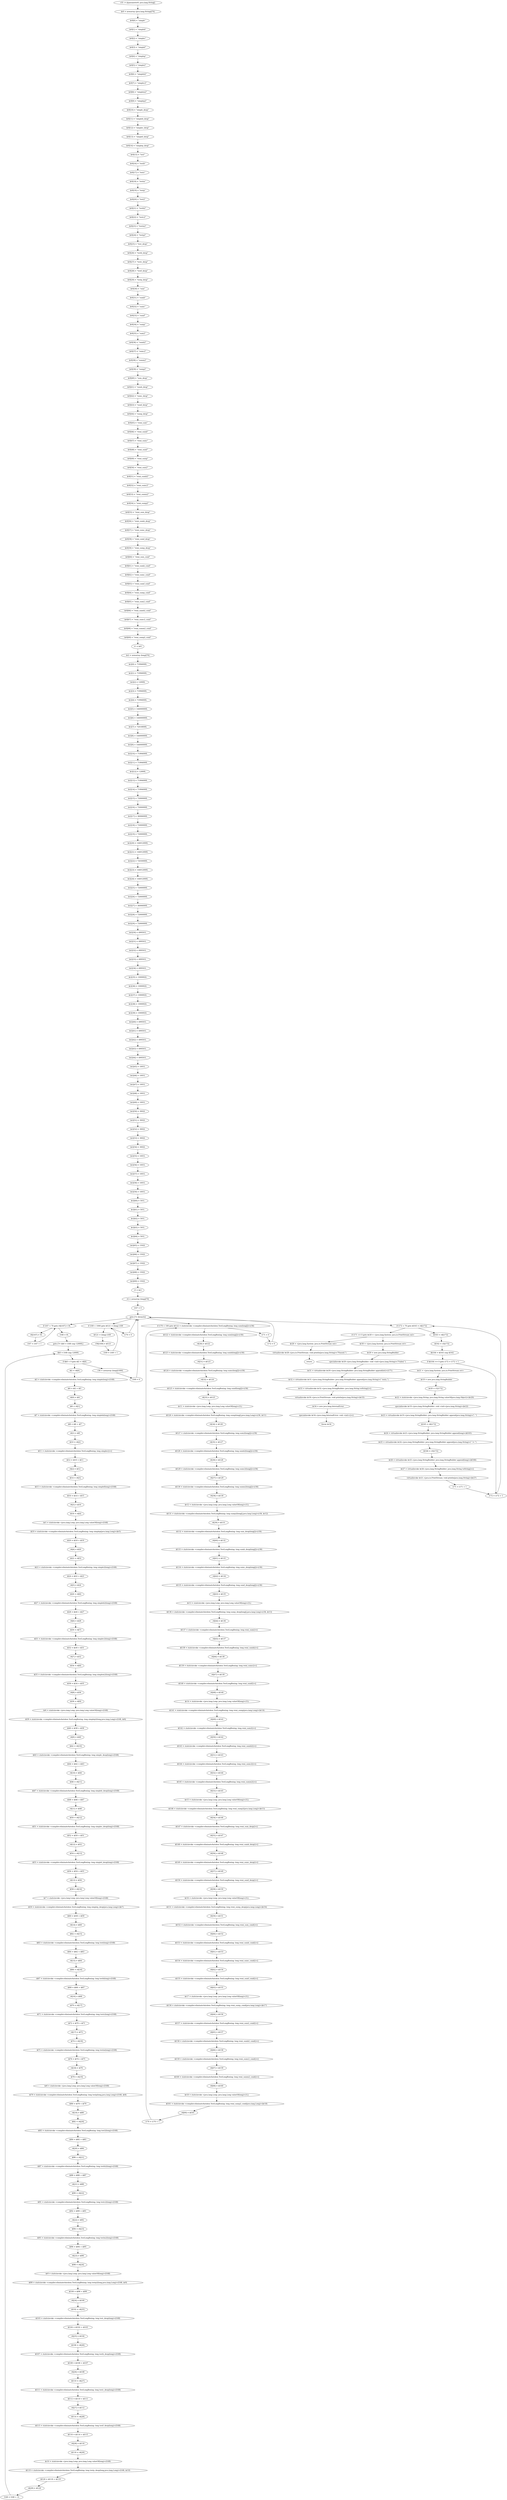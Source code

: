 digraph "unitGraph" {
    "r35 := @parameter0: java.lang.String[]"
    "$r0 = newarray (java.lang.String)[70]"
    "$r0[0] = \"simple\""
    "$r0[1] = \"simpleb\""
    "$r0[2] = \"simplec\""
    "$r0[3] = \"simplef\""
    "$r0[4] = \"simplep\""
    "$r0[5] = \"simple2\""
    "$r0[6] = \"simpleb2\""
    "$r0[7] = \"simplec2\""
    "$r0[8] = \"simplem2\""
    "$r0[9] = \"simplep2\""
    "$r0[10] = \"simple_deop\""
    "$r0[11] = \"simpleb_deop\""
    "$r0[12] = \"simplec_deop\""
    "$r0[13] = \"simplef_deop\""
    "$r0[14] = \"simplep_deop\""
    "$r0[15] = \"test\""
    "$r0[16] = \"testb\""
    "$r0[17] = \"testc\""
    "$r0[18] = \"testm\""
    "$r0[19] = \"testp\""
    "$r0[20] = \"test2\""
    "$r0[21] = \"testb2\""
    "$r0[22] = \"testc2\""
    "$r0[23] = \"testm2\""
    "$r0[24] = \"testp2\""
    "$r0[25] = \"test_deop\""
    "$r0[26] = \"testb_deop\""
    "$r0[27] = \"testc_deop\""
    "$r0[28] = \"testf_deop\""
    "$r0[29] = \"testp_deop\""
    "$r0[30] = \"sum\""
    "$r0[31] = \"sumb\""
    "$r0[32] = \"sumc\""
    "$r0[33] = \"sumf\""
    "$r0[34] = \"sump\""
    "$r0[35] = \"sum2\""
    "$r0[36] = \"sumb2\""
    "$r0[37] = \"sumc2\""
    "$r0[38] = \"summ2\""
    "$r0[39] = \"sump2\""
    "$r0[40] = \"sum_deop\""
    "$r0[41] = \"sumb_deop\""
    "$r0[42] = \"sumc_deop\""
    "$r0[43] = \"sumf_deop\""
    "$r0[44] = \"sump_deop\""
    "$r0[45] = \"remi_sum\""
    "$r0[46] = \"remi_sumb\""
    "$r0[47] = \"remi_sumc\""
    "$r0[48] = \"remi_sumf\""
    "$r0[49] = \"remi_sump\""
    "$r0[50] = \"remi_sum2\""
    "$r0[51] = \"remi_sumb2\""
    "$r0[52] = \"remi_sumc2\""
    "$r0[53] = \"remi_summ2\""
    "$r0[54] = \"remi_sump2\""
    "$r0[55] = \"remi_sum_deop\""
    "$r0[56] = \"remi_sumb_deop\""
    "$r0[57] = \"remi_sumc_deop\""
    "$r0[58] = \"remi_sumf_deop\""
    "$r0[59] = \"remi_sump_deop\""
    "$r0[60] = \"remi_sum_cond\""
    "$r0[61] = \"remi_sumb_cond\""
    "$r0[62] = \"remi_sumc_cond\""
    "$r0[63] = \"remi_sumf_cond\""
    "$r0[64] = \"remi_sump_cond\""
    "$r0[65] = \"remi_sum2_cond\""
    "$r0[66] = \"remi_sumb2_cond\""
    "$r0[67] = \"remi_sumc2_cond\""
    "$r0[68] = \"remi_summ2_cond\""
    "$r0[69] = \"remi_sump2_cond\""
    "r1 = $r0"
    "$r2 = newarray (long)[70]"
    "$r2[0] = 71994000L"
    "$r2[1] = 71994000L"
    "$r2[2] = 12000L"
    "$r2[3] = 71994000L"
    "$r2[4] = 71994000L"
    "$r2[5] = 144000000L"
    "$r2[6] = 144000000L"
    "$r2[7] = 72018000L"
    "$r2[8] = 144000000L"
    "$r2[9] = 144000000L"
    "$r2[10] = 71994000L"
    "$r2[11] = 71994000L"
    "$r2[12] = 12000L"
    "$r2[13] = 71994000L"
    "$r2[14] = 71994000L"
    "$r2[15] = 72000000L"
    "$r2[16] = 72000000L"
    "$r2[17] = 36006000L"
    "$r2[18] = 72000000L"
    "$r2[19] = 72000000L"
    "$r2[20] = 144012000L"
    "$r2[21] = 144012000L"
    "$r2[22] = 72030000L"
    "$r2[23] = 144012000L"
    "$r2[24] = 144012000L"
    "$r2[25] = 72000000L"
    "$r2[26] = 72000000L"
    "$r2[27] = 36006000L"
    "$r2[28] = 72000000L"
    "$r2[29] = 72000000L"
    "$r2[30] = 499501L"
    "$r2[31] = 499501L"
    "$r2[32] = 499501L"
    "$r2[33] = 499501L"
    "$r2[34] = 499501L"
    "$r2[35] = 1000002L"
    "$r2[36] = 1000002L"
    "$r2[37] = 1000002L"
    "$r2[38] = 1000002L"
    "$r2[39] = 1000002L"
    "$r2[40] = 499501L"
    "$r2[41] = 499501L"
    "$r2[42] = 499501L"
    "$r2[43] = 499501L"
    "$r2[44] = 499501L"
    "$r2[45] = 1001L"
    "$r2[46] = 1001L"
    "$r2[47] = 1001L"
    "$r2[48] = 1001L"
    "$r2[49] = 1001L"
    "$r2[50] = 3002L"
    "$r2[51] = 3002L"
    "$r2[52] = 3002L"
    "$r2[53] = 3002L"
    "$r2[54] = 3002L"
    "$r2[55] = 1001L"
    "$r2[56] = 1001L"
    "$r2[57] = 1001L"
    "$r2[58] = 1001L"
    "$r2[59] = 1001L"
    "$r2[60] = 501L"
    "$r2[61] = 501L"
    "$r2[62] = 501L"
    "$r2[63] = 501L"
    "$r2[64] = 501L"
    "$r2[65] = 1502L"
    "$r2[66] = 1502L"
    "$r2[67] = 1502L"
    "$r2[68] = 1502L"
    "$r2[69] = 1502L"
    "r3 = $r2"
    "r4 = newarray (long)[70]"
    "i167 = 0"
    "goto [?= (branch)]"
    "r4[i167] = 0L"
    "i167 = i167 + 1"
    "if i167 < 70 goto r4[i167] = 0L"
    "l168 = 0L"
    "goto [?= $b0 = l168 cmp 12000L]"
    "$l2 = r4[0]"
    "$l3 = staticinvoke <compiler.eliminateAutobox.TestLongBoxing: long simple(long)>(l168)"
    "$l4 = $l2 + $l3"
    "r4[0] = $l4"
    "$l6 = r4[1]"
    "$l7 = staticinvoke <compiler.eliminateAutobox.TestLongBoxing: long simpleb(long)>(l168)"
    "$l8 = $l6 + $l7"
    "r4[1] = $l8"
    "$l10 = r4[2]"
    "$l11 = staticinvoke <compiler.eliminateAutobox.TestLongBoxing: long simplec()>()"
    "$l12 = $l10 + $l11"
    "r4[2] = $l12"
    "$l14 = r4[3]"
    "$l15 = staticinvoke <compiler.eliminateAutobox.TestLongBoxing: long simplef(long)>(l168)"
    "$l16 = $l14 + $l15"
    "r4[3] = $l16"
    "$l18 = r4[4]"
    "$r5 = staticinvoke <java.lang.Long: java.lang.Long valueOf(long)>(l168)"
    "$l19 = staticinvoke <compiler.eliminateAutobox.TestLongBoxing: long simplep(java.lang.Long)>($r5)"
    "$l20 = $l18 + $l19"
    "r4[4] = $l20"
    "$l22 = r4[5]"
    "$l23 = staticinvoke <compiler.eliminateAutobox.TestLongBoxing: long simple2(long)>(l168)"
    "$l24 = $l22 + $l23"
    "r4[5] = $l24"
    "$l26 = r4[6]"
    "$l27 = staticinvoke <compiler.eliminateAutobox.TestLongBoxing: long simpleb2(long)>(l168)"
    "$l28 = $l26 + $l27"
    "r4[6] = $l28"
    "$l30 = r4[7]"
    "$l31 = staticinvoke <compiler.eliminateAutobox.TestLongBoxing: long simplec2(long)>(l168)"
    "$l32 = $l30 + $l31"
    "r4[7] = $l32"
    "$l34 = r4[8]"
    "$l35 = staticinvoke <compiler.eliminateAutobox.TestLongBoxing: long simplem2(long)>(l168)"
    "$l36 = $l34 + $l35"
    "r4[8] = $l36"
    "$l38 = r4[9]"
    "$r6 = staticinvoke <java.lang.Long: java.lang.Long valueOf(long)>(l168)"
    "$l39 = staticinvoke <compiler.eliminateAutobox.TestLongBoxing: long simplep2(long,java.lang.Long)>(l168, $r6)"
    "$l40 = $l38 + $l39"
    "r4[9] = $l40"
    "$l42 = r4[10]"
    "$l43 = staticinvoke <compiler.eliminateAutobox.TestLongBoxing: long simple_deop(long)>(l168)"
    "$l44 = $l42 + $l43"
    "r4[10] = $l44"
    "$l46 = r4[11]"
    "$l47 = staticinvoke <compiler.eliminateAutobox.TestLongBoxing: long simpleb_deop(long)>(l168)"
    "$l48 = $l46 + $l47"
    "r4[11] = $l48"
    "$l50 = r4[12]"
    "$l51 = staticinvoke <compiler.eliminateAutobox.TestLongBoxing: long simplec_deop(long)>(l168)"
    "$l52 = $l50 + $l51"
    "r4[12] = $l52"
    "$l54 = r4[13]"
    "$l55 = staticinvoke <compiler.eliminateAutobox.TestLongBoxing: long simplef_deop(long)>(l168)"
    "$l56 = $l54 + $l55"
    "r4[13] = $l56"
    "$l58 = r4[14]"
    "$r7 = staticinvoke <java.lang.Long: java.lang.Long valueOf(long)>(l168)"
    "$l59 = staticinvoke <compiler.eliminateAutobox.TestLongBoxing: long simplep_deop(java.lang.Long)>($r7)"
    "$l60 = $l58 + $l59"
    "r4[14] = $l60"
    "$l62 = r4[15]"
    "$l63 = staticinvoke <compiler.eliminateAutobox.TestLongBoxing: long test(long)>(l168)"
    "$l64 = $l62 + $l63"
    "r4[15] = $l64"
    "$l66 = r4[16]"
    "$l67 = staticinvoke <compiler.eliminateAutobox.TestLongBoxing: long testb(long)>(l168)"
    "$l68 = $l66 + $l67"
    "r4[16] = $l68"
    "$l70 = r4[17]"
    "$l71 = staticinvoke <compiler.eliminateAutobox.TestLongBoxing: long testc(long)>(l168)"
    "$l72 = $l70 + $l71"
    "r4[17] = $l72"
    "$l74 = r4[18]"
    "$l75 = staticinvoke <compiler.eliminateAutobox.TestLongBoxing: long testm(long)>(l168)"
    "$l76 = $l74 + $l75"
    "r4[18] = $l76"
    "$l78 = r4[19]"
    "$r8 = staticinvoke <java.lang.Long: java.lang.Long valueOf(long)>(l168)"
    "$l79 = staticinvoke <compiler.eliminateAutobox.TestLongBoxing: long testp(long,java.lang.Long)>(l168, $r8)"
    "$l80 = $l78 + $l79"
    "r4[19] = $l80"
    "$l82 = r4[20]"
    "$l83 = staticinvoke <compiler.eliminateAutobox.TestLongBoxing: long test2(long)>(l168)"
    "$l84 = $l82 + $l83"
    "r4[20] = $l84"
    "$l86 = r4[21]"
    "$l87 = staticinvoke <compiler.eliminateAutobox.TestLongBoxing: long testb2(long)>(l168)"
    "$l88 = $l86 + $l87"
    "r4[21] = $l88"
    "$l90 = r4[22]"
    "$l91 = staticinvoke <compiler.eliminateAutobox.TestLongBoxing: long testc2(long)>(l168)"
    "$l92 = $l90 + $l91"
    "r4[22] = $l92"
    "$l94 = r4[23]"
    "$l95 = staticinvoke <compiler.eliminateAutobox.TestLongBoxing: long testm2(long)>(l168)"
    "$l96 = $l94 + $l95"
    "r4[23] = $l96"
    "$l98 = r4[24]"
    "$r9 = staticinvoke <java.lang.Long: java.lang.Long valueOf(long)>(l168)"
    "$l99 = staticinvoke <compiler.eliminateAutobox.TestLongBoxing: long testp2(long,java.lang.Long)>(l168, $r9)"
    "$l100 = $l98 + $l99"
    "r4[24] = $l100"
    "$l102 = r4[25]"
    "$l103 = staticinvoke <compiler.eliminateAutobox.TestLongBoxing: long test_deop(long)>(l168)"
    "$l104 = $l102 + $l103"
    "r4[25] = $l104"
    "$l106 = r4[26]"
    "$l107 = staticinvoke <compiler.eliminateAutobox.TestLongBoxing: long testb_deop(long)>(l168)"
    "$l108 = $l106 + $l107"
    "r4[26] = $l108"
    "$l110 = r4[27]"
    "$l111 = staticinvoke <compiler.eliminateAutobox.TestLongBoxing: long testc_deop(long)>(l168)"
    "$l112 = $l110 + $l111"
    "r4[27] = $l112"
    "$l114 = r4[28]"
    "$l115 = staticinvoke <compiler.eliminateAutobox.TestLongBoxing: long testf_deop(long)>(l168)"
    "$l116 = $l114 + $l115"
    "r4[28] = $l116"
    "$l118 = r4[29]"
    "$r10 = staticinvoke <java.lang.Long: java.lang.Long valueOf(long)>(l168)"
    "$l119 = staticinvoke <compiler.eliminateAutobox.TestLongBoxing: long testp_deop(long,java.lang.Long)>(l168, $r10)"
    "$l120 = $l118 + $l119"
    "r4[29] = $l120"
    "l168 = l168 + 1L"
    "$b0 = l168 cmp 12000L"
    "if $b0 < 0 goto $l2 = r4[0]"
    "r36 = newarray (long)[1000]"
    "i169 = 0"
    "$l121 = (long) i169"
    "r36[i169] = $l121"
    "i169 = i169 + 1"
    "if i169 < 1000 goto $l121 = (long) i169"
    "i170 = 0"
    "$l122 = staticinvoke <compiler.eliminateAutobox.TestLongBoxing: long sum(long[])>(r36)"
    "r4[30] = $l122"
    "$l123 = staticinvoke <compiler.eliminateAutobox.TestLongBoxing: long sumb(long[])>(r36)"
    "r4[31] = $l123"
    "$l124 = staticinvoke <compiler.eliminateAutobox.TestLongBoxing: long sumc(long[])>(r36)"
    "r4[32] = $l124"
    "$l125 = staticinvoke <compiler.eliminateAutobox.TestLongBoxing: long sumf(long[])>(r36)"
    "r4[33] = $l125"
    "$r11 = staticinvoke <java.lang.Long: java.lang.Long valueOf(long)>(1L)"
    "$l126 = staticinvoke <compiler.eliminateAutobox.TestLongBoxing: long sump(long[],java.lang.Long)>(r36, $r11)"
    "r4[34] = $l126"
    "$l127 = staticinvoke <compiler.eliminateAutobox.TestLongBoxing: long sum2(long[])>(r36)"
    "r4[35] = $l127"
    "$l128 = staticinvoke <compiler.eliminateAutobox.TestLongBoxing: long sumb2(long[])>(r36)"
    "r4[36] = $l128"
    "$l129 = staticinvoke <compiler.eliminateAutobox.TestLongBoxing: long sumc2(long[])>(r36)"
    "r4[37] = $l129"
    "$l130 = staticinvoke <compiler.eliminateAutobox.TestLongBoxing: long summ2(long[])>(r36)"
    "r4[38] = $l130"
    "$r12 = staticinvoke <java.lang.Long: java.lang.Long valueOf(long)>(1L)"
    "$l131 = staticinvoke <compiler.eliminateAutobox.TestLongBoxing: long sump2(long[],java.lang.Long)>(r36, $r12)"
    "r4[39] = $l131"
    "$l132 = staticinvoke <compiler.eliminateAutobox.TestLongBoxing: long sum_deop(long[])>(r36)"
    "r4[40] = $l132"
    "$l133 = staticinvoke <compiler.eliminateAutobox.TestLongBoxing: long sumb_deop(long[])>(r36)"
    "r4[41] = $l133"
    "$l134 = staticinvoke <compiler.eliminateAutobox.TestLongBoxing: long sumc_deop(long[])>(r36)"
    "r4[42] = $l134"
    "$l135 = staticinvoke <compiler.eliminateAutobox.TestLongBoxing: long sumf_deop(long[])>(r36)"
    "r4[43] = $l135"
    "$r13 = staticinvoke <java.lang.Long: java.lang.Long valueOf(long)>(1L)"
    "$l136 = staticinvoke <compiler.eliminateAutobox.TestLongBoxing: long sump_deop(long[],java.lang.Long)>(r36, $r13)"
    "r4[44] = $l136"
    "$l137 = staticinvoke <compiler.eliminateAutobox.TestLongBoxing: long remi_sum()>()"
    "r4[45] = $l137"
    "$l138 = staticinvoke <compiler.eliminateAutobox.TestLongBoxing: long remi_sumb()>()"
    "r4[46] = $l138"
    "$l139 = staticinvoke <compiler.eliminateAutobox.TestLongBoxing: long remi_sumc()>()"
    "r4[47] = $l139"
    "$l140 = staticinvoke <compiler.eliminateAutobox.TestLongBoxing: long remi_sumf()>()"
    "r4[48] = $l140"
    "$r14 = staticinvoke <java.lang.Long: java.lang.Long valueOf(long)>(1L)"
    "$l141 = staticinvoke <compiler.eliminateAutobox.TestLongBoxing: long remi_sump(java.lang.Long)>($r14)"
    "r4[49] = $l141"
    "$l142 = staticinvoke <compiler.eliminateAutobox.TestLongBoxing: long remi_sum2()>()"
    "r4[50] = $l142"
    "$l143 = staticinvoke <compiler.eliminateAutobox.TestLongBoxing: long remi_sumb2()>()"
    "r4[51] = $l143"
    "$l144 = staticinvoke <compiler.eliminateAutobox.TestLongBoxing: long remi_sumc2()>()"
    "r4[52] = $l144"
    "$l145 = staticinvoke <compiler.eliminateAutobox.TestLongBoxing: long remi_summ2()>()"
    "r4[53] = $l145"
    "$r15 = staticinvoke <java.lang.Long: java.lang.Long valueOf(long)>(1L)"
    "$l146 = staticinvoke <compiler.eliminateAutobox.TestLongBoxing: long remi_sump2(java.lang.Long)>($r15)"
    "r4[54] = $l146"
    "$l147 = staticinvoke <compiler.eliminateAutobox.TestLongBoxing: long remi_sum_deop()>()"
    "r4[55] = $l147"
    "$l148 = staticinvoke <compiler.eliminateAutobox.TestLongBoxing: long remi_sumb_deop()>()"
    "r4[56] = $l148"
    "$l149 = staticinvoke <compiler.eliminateAutobox.TestLongBoxing: long remi_sumc_deop()>()"
    "r4[57] = $l149"
    "$l150 = staticinvoke <compiler.eliminateAutobox.TestLongBoxing: long remi_sumf_deop()>()"
    "r4[58] = $l150"
    "$r16 = staticinvoke <java.lang.Long: java.lang.Long valueOf(long)>(1L)"
    "$l151 = staticinvoke <compiler.eliminateAutobox.TestLongBoxing: long remi_sump_deop(java.lang.Long)>($r16)"
    "r4[59] = $l151"
    "$l152 = staticinvoke <compiler.eliminateAutobox.TestLongBoxing: long remi_sum_cond()>()"
    "r4[60] = $l152"
    "$l153 = staticinvoke <compiler.eliminateAutobox.TestLongBoxing: long remi_sumb_cond()>()"
    "r4[61] = $l153"
    "$l154 = staticinvoke <compiler.eliminateAutobox.TestLongBoxing: long remi_sumc_cond()>()"
    "r4[62] = $l154"
    "$l155 = staticinvoke <compiler.eliminateAutobox.TestLongBoxing: long remi_sumf_cond()>()"
    "r4[63] = $l155"
    "$r17 = staticinvoke <java.lang.Long: java.lang.Long valueOf(long)>(1L)"
    "$l156 = staticinvoke <compiler.eliminateAutobox.TestLongBoxing: long remi_sump_cond(java.lang.Long)>($r17)"
    "r4[64] = $l156"
    "$l157 = staticinvoke <compiler.eliminateAutobox.TestLongBoxing: long remi_sum2_cond()>()"
    "r4[65] = $l157"
    "$l158 = staticinvoke <compiler.eliminateAutobox.TestLongBoxing: long remi_sumb2_cond()>()"
    "r4[66] = $l158"
    "$l159 = staticinvoke <compiler.eliminateAutobox.TestLongBoxing: long remi_sumc2_cond()>()"
    "r4[67] = $l159"
    "$l160 = staticinvoke <compiler.eliminateAutobox.TestLongBoxing: long remi_summ2_cond()>()"
    "r4[68] = $l160"
    "$r18 = staticinvoke <java.lang.Long: java.lang.Long valueOf(long)>(1L)"
    "$l161 = staticinvoke <compiler.eliminateAutobox.TestLongBoxing: long remi_sump2_cond(java.lang.Long)>($r18)"
    "r4[69] = $l161"
    "i170 = i170 + 1"
    "if i170 < 100 goto $l122 = staticinvoke <compiler.eliminateAutobox.TestLongBoxing: long sum(long[])>(r36)"
    "i171 = 0"
    "i172 = 0"
    "$l163 = r4[i172]"
    "$l162 = r3[i172]"
    "$b164 = $l163 cmp $l162"
    "if $b164 == 0 goto i172 = i172 + 1"
    "$r21 = <java.lang.System: java.io.PrintStream err>"
    "$r19 = new java.lang.StringBuilder"
    "$r20 = r1[i172]"
    "$r22 = staticinvoke <java.lang.String: java.lang.String valueOf(java.lang.Object)>($r20)"
    "specialinvoke $r19.<java.lang.StringBuilder: void <init>(java.lang.String)>($r22)"
    "$r23 = virtualinvoke $r19.<java.lang.StringBuilder: java.lang.StringBuilder append(java.lang.String)>(\": \")"
    "$l165 = r4[i172]"
    "$r24 = virtualinvoke $r23.<java.lang.StringBuilder: java.lang.StringBuilder append(long)>($l165)"
    "$r25 = virtualinvoke $r24.<java.lang.StringBuilder: java.lang.StringBuilder append(java.lang.String)>(\" != \")"
    "$l166 = r3[i172]"
    "$r26 = virtualinvoke $r25.<java.lang.StringBuilder: java.lang.StringBuilder append(long)>($l166)"
    "$r27 = virtualinvoke $r26.<java.lang.StringBuilder: java.lang.String toString()>()"
    "virtualinvoke $r21.<java.io.PrintStream: void println(java.lang.String)>($r27)"
    "i171 = i171 + 1"
    "i172 = i172 + 1"
    "if i172 < 70 goto $l163 = r4[i172]"
    "if i171 <= 0 goto $r28 = <java.lang.System: java.io.PrintStream out>"
    "$r30 = <java.lang.System: java.io.PrintStream err>"
    "$r29 = new java.lang.StringBuilder"
    "specialinvoke $r29.<java.lang.StringBuilder: void <init>(java.lang.String)>(\"Failed \")"
    "$r31 = virtualinvoke $r29.<java.lang.StringBuilder: java.lang.StringBuilder append(int)>(i171)"
    "$r32 = virtualinvoke $r31.<java.lang.StringBuilder: java.lang.StringBuilder append(java.lang.String)>(\" tests.\")"
    "$r33 = virtualinvoke $r32.<java.lang.StringBuilder: java.lang.String toString()>()"
    "virtualinvoke $r30.<java.io.PrintStream: void println(java.lang.String)>($r33)"
    "$r34 = new java.lang.InternalError"
    "specialinvoke $r34.<java.lang.InternalError: void <init>()>()"
    "throw $r34"
    "$r28 = <java.lang.System: java.io.PrintStream out>"
    "virtualinvoke $r28.<java.io.PrintStream: void println(java.lang.String)>(\"Passed.\")"
    "return"
    "r35 := @parameter0: java.lang.String[]"->"$r0 = newarray (java.lang.String)[70]";
    "$r0 = newarray (java.lang.String)[70]"->"$r0[0] = \"simple\"";
    "$r0[0] = \"simple\""->"$r0[1] = \"simpleb\"";
    "$r0[1] = \"simpleb\""->"$r0[2] = \"simplec\"";
    "$r0[2] = \"simplec\""->"$r0[3] = \"simplef\"";
    "$r0[3] = \"simplef\""->"$r0[4] = \"simplep\"";
    "$r0[4] = \"simplep\""->"$r0[5] = \"simple2\"";
    "$r0[5] = \"simple2\""->"$r0[6] = \"simpleb2\"";
    "$r0[6] = \"simpleb2\""->"$r0[7] = \"simplec2\"";
    "$r0[7] = \"simplec2\""->"$r0[8] = \"simplem2\"";
    "$r0[8] = \"simplem2\""->"$r0[9] = \"simplep2\"";
    "$r0[9] = \"simplep2\""->"$r0[10] = \"simple_deop\"";
    "$r0[10] = \"simple_deop\""->"$r0[11] = \"simpleb_deop\"";
    "$r0[11] = \"simpleb_deop\""->"$r0[12] = \"simplec_deop\"";
    "$r0[12] = \"simplec_deop\""->"$r0[13] = \"simplef_deop\"";
    "$r0[13] = \"simplef_deop\""->"$r0[14] = \"simplep_deop\"";
    "$r0[14] = \"simplep_deop\""->"$r0[15] = \"test\"";
    "$r0[15] = \"test\""->"$r0[16] = \"testb\"";
    "$r0[16] = \"testb\""->"$r0[17] = \"testc\"";
    "$r0[17] = \"testc\""->"$r0[18] = \"testm\"";
    "$r0[18] = \"testm\""->"$r0[19] = \"testp\"";
    "$r0[19] = \"testp\""->"$r0[20] = \"test2\"";
    "$r0[20] = \"test2\""->"$r0[21] = \"testb2\"";
    "$r0[21] = \"testb2\""->"$r0[22] = \"testc2\"";
    "$r0[22] = \"testc2\""->"$r0[23] = \"testm2\"";
    "$r0[23] = \"testm2\""->"$r0[24] = \"testp2\"";
    "$r0[24] = \"testp2\""->"$r0[25] = \"test_deop\"";
    "$r0[25] = \"test_deop\""->"$r0[26] = \"testb_deop\"";
    "$r0[26] = \"testb_deop\""->"$r0[27] = \"testc_deop\"";
    "$r0[27] = \"testc_deop\""->"$r0[28] = \"testf_deop\"";
    "$r0[28] = \"testf_deop\""->"$r0[29] = \"testp_deop\"";
    "$r0[29] = \"testp_deop\""->"$r0[30] = \"sum\"";
    "$r0[30] = \"sum\""->"$r0[31] = \"sumb\"";
    "$r0[31] = \"sumb\""->"$r0[32] = \"sumc\"";
    "$r0[32] = \"sumc\""->"$r0[33] = \"sumf\"";
    "$r0[33] = \"sumf\""->"$r0[34] = \"sump\"";
    "$r0[34] = \"sump\""->"$r0[35] = \"sum2\"";
    "$r0[35] = \"sum2\""->"$r0[36] = \"sumb2\"";
    "$r0[36] = \"sumb2\""->"$r0[37] = \"sumc2\"";
    "$r0[37] = \"sumc2\""->"$r0[38] = \"summ2\"";
    "$r0[38] = \"summ2\""->"$r0[39] = \"sump2\"";
    "$r0[39] = \"sump2\""->"$r0[40] = \"sum_deop\"";
    "$r0[40] = \"sum_deop\""->"$r0[41] = \"sumb_deop\"";
    "$r0[41] = \"sumb_deop\""->"$r0[42] = \"sumc_deop\"";
    "$r0[42] = \"sumc_deop\""->"$r0[43] = \"sumf_deop\"";
    "$r0[43] = \"sumf_deop\""->"$r0[44] = \"sump_deop\"";
    "$r0[44] = \"sump_deop\""->"$r0[45] = \"remi_sum\"";
    "$r0[45] = \"remi_sum\""->"$r0[46] = \"remi_sumb\"";
    "$r0[46] = \"remi_sumb\""->"$r0[47] = \"remi_sumc\"";
    "$r0[47] = \"remi_sumc\""->"$r0[48] = \"remi_sumf\"";
    "$r0[48] = \"remi_sumf\""->"$r0[49] = \"remi_sump\"";
    "$r0[49] = \"remi_sump\""->"$r0[50] = \"remi_sum2\"";
    "$r0[50] = \"remi_sum2\""->"$r0[51] = \"remi_sumb2\"";
    "$r0[51] = \"remi_sumb2\""->"$r0[52] = \"remi_sumc2\"";
    "$r0[52] = \"remi_sumc2\""->"$r0[53] = \"remi_summ2\"";
    "$r0[53] = \"remi_summ2\""->"$r0[54] = \"remi_sump2\"";
    "$r0[54] = \"remi_sump2\""->"$r0[55] = \"remi_sum_deop\"";
    "$r0[55] = \"remi_sum_deop\""->"$r0[56] = \"remi_sumb_deop\"";
    "$r0[56] = \"remi_sumb_deop\""->"$r0[57] = \"remi_sumc_deop\"";
    "$r0[57] = \"remi_sumc_deop\""->"$r0[58] = \"remi_sumf_deop\"";
    "$r0[58] = \"remi_sumf_deop\""->"$r0[59] = \"remi_sump_deop\"";
    "$r0[59] = \"remi_sump_deop\""->"$r0[60] = \"remi_sum_cond\"";
    "$r0[60] = \"remi_sum_cond\""->"$r0[61] = \"remi_sumb_cond\"";
    "$r0[61] = \"remi_sumb_cond\""->"$r0[62] = \"remi_sumc_cond\"";
    "$r0[62] = \"remi_sumc_cond\""->"$r0[63] = \"remi_sumf_cond\"";
    "$r0[63] = \"remi_sumf_cond\""->"$r0[64] = \"remi_sump_cond\"";
    "$r0[64] = \"remi_sump_cond\""->"$r0[65] = \"remi_sum2_cond\"";
    "$r0[65] = \"remi_sum2_cond\""->"$r0[66] = \"remi_sumb2_cond\"";
    "$r0[66] = \"remi_sumb2_cond\""->"$r0[67] = \"remi_sumc2_cond\"";
    "$r0[67] = \"remi_sumc2_cond\""->"$r0[68] = \"remi_summ2_cond\"";
    "$r0[68] = \"remi_summ2_cond\""->"$r0[69] = \"remi_sump2_cond\"";
    "$r0[69] = \"remi_sump2_cond\""->"r1 = $r0";
    "r1 = $r0"->"$r2 = newarray (long)[70]";
    "$r2 = newarray (long)[70]"->"$r2[0] = 71994000L";
    "$r2[0] = 71994000L"->"$r2[1] = 71994000L";
    "$r2[1] = 71994000L"->"$r2[2] = 12000L";
    "$r2[2] = 12000L"->"$r2[3] = 71994000L";
    "$r2[3] = 71994000L"->"$r2[4] = 71994000L";
    "$r2[4] = 71994000L"->"$r2[5] = 144000000L";
    "$r2[5] = 144000000L"->"$r2[6] = 144000000L";
    "$r2[6] = 144000000L"->"$r2[7] = 72018000L";
    "$r2[7] = 72018000L"->"$r2[8] = 144000000L";
    "$r2[8] = 144000000L"->"$r2[9] = 144000000L";
    "$r2[9] = 144000000L"->"$r2[10] = 71994000L";
    "$r2[10] = 71994000L"->"$r2[11] = 71994000L";
    "$r2[11] = 71994000L"->"$r2[12] = 12000L";
    "$r2[12] = 12000L"->"$r2[13] = 71994000L";
    "$r2[13] = 71994000L"->"$r2[14] = 71994000L";
    "$r2[14] = 71994000L"->"$r2[15] = 72000000L";
    "$r2[15] = 72000000L"->"$r2[16] = 72000000L";
    "$r2[16] = 72000000L"->"$r2[17] = 36006000L";
    "$r2[17] = 36006000L"->"$r2[18] = 72000000L";
    "$r2[18] = 72000000L"->"$r2[19] = 72000000L";
    "$r2[19] = 72000000L"->"$r2[20] = 144012000L";
    "$r2[20] = 144012000L"->"$r2[21] = 144012000L";
    "$r2[21] = 144012000L"->"$r2[22] = 72030000L";
    "$r2[22] = 72030000L"->"$r2[23] = 144012000L";
    "$r2[23] = 144012000L"->"$r2[24] = 144012000L";
    "$r2[24] = 144012000L"->"$r2[25] = 72000000L";
    "$r2[25] = 72000000L"->"$r2[26] = 72000000L";
    "$r2[26] = 72000000L"->"$r2[27] = 36006000L";
    "$r2[27] = 36006000L"->"$r2[28] = 72000000L";
    "$r2[28] = 72000000L"->"$r2[29] = 72000000L";
    "$r2[29] = 72000000L"->"$r2[30] = 499501L";
    "$r2[30] = 499501L"->"$r2[31] = 499501L";
    "$r2[31] = 499501L"->"$r2[32] = 499501L";
    "$r2[32] = 499501L"->"$r2[33] = 499501L";
    "$r2[33] = 499501L"->"$r2[34] = 499501L";
    "$r2[34] = 499501L"->"$r2[35] = 1000002L";
    "$r2[35] = 1000002L"->"$r2[36] = 1000002L";
    "$r2[36] = 1000002L"->"$r2[37] = 1000002L";
    "$r2[37] = 1000002L"->"$r2[38] = 1000002L";
    "$r2[38] = 1000002L"->"$r2[39] = 1000002L";
    "$r2[39] = 1000002L"->"$r2[40] = 499501L";
    "$r2[40] = 499501L"->"$r2[41] = 499501L";
    "$r2[41] = 499501L"->"$r2[42] = 499501L";
    "$r2[42] = 499501L"->"$r2[43] = 499501L";
    "$r2[43] = 499501L"->"$r2[44] = 499501L";
    "$r2[44] = 499501L"->"$r2[45] = 1001L";
    "$r2[45] = 1001L"->"$r2[46] = 1001L";
    "$r2[46] = 1001L"->"$r2[47] = 1001L";
    "$r2[47] = 1001L"->"$r2[48] = 1001L";
    "$r2[48] = 1001L"->"$r2[49] = 1001L";
    "$r2[49] = 1001L"->"$r2[50] = 3002L";
    "$r2[50] = 3002L"->"$r2[51] = 3002L";
    "$r2[51] = 3002L"->"$r2[52] = 3002L";
    "$r2[52] = 3002L"->"$r2[53] = 3002L";
    "$r2[53] = 3002L"->"$r2[54] = 3002L";
    "$r2[54] = 3002L"->"$r2[55] = 1001L";
    "$r2[55] = 1001L"->"$r2[56] = 1001L";
    "$r2[56] = 1001L"->"$r2[57] = 1001L";
    "$r2[57] = 1001L"->"$r2[58] = 1001L";
    "$r2[58] = 1001L"->"$r2[59] = 1001L";
    "$r2[59] = 1001L"->"$r2[60] = 501L";
    "$r2[60] = 501L"->"$r2[61] = 501L";
    "$r2[61] = 501L"->"$r2[62] = 501L";
    "$r2[62] = 501L"->"$r2[63] = 501L";
    "$r2[63] = 501L"->"$r2[64] = 501L";
    "$r2[64] = 501L"->"$r2[65] = 1502L";
    "$r2[65] = 1502L"->"$r2[66] = 1502L";
    "$r2[66] = 1502L"->"$r2[67] = 1502L";
    "$r2[67] = 1502L"->"$r2[68] = 1502L";
    "$r2[68] = 1502L"->"$r2[69] = 1502L";
    "$r2[69] = 1502L"->"r3 = $r2";
    "r3 = $r2"->"r4 = newarray (long)[70]";
    "r4 = newarray (long)[70]"->"i167 = 0";
    "i167 = 0"->"goto [?= (branch)]";
    "goto [?= (branch)]"->"if i167 < 70 goto r4[i167] = 0L";
    "r4[i167] = 0L"->"i167 = i167 + 1";
    "i167 = i167 + 1"->"if i167 < 70 goto r4[i167] = 0L";
    "if i167 < 70 goto r4[i167] = 0L"->"l168 = 0L";
    "if i167 < 70 goto r4[i167] = 0L"->"r4[i167] = 0L";
    "l168 = 0L"->"goto [?= $b0 = l168 cmp 12000L]";
    "goto [?= $b0 = l168 cmp 12000L]"->"$b0 = l168 cmp 12000L";
    "$l2 = r4[0]"->"$l3 = staticinvoke <compiler.eliminateAutobox.TestLongBoxing: long simple(long)>(l168)";
    "$l3 = staticinvoke <compiler.eliminateAutobox.TestLongBoxing: long simple(long)>(l168)"->"$l4 = $l2 + $l3";
    "$l4 = $l2 + $l3"->"r4[0] = $l4";
    "r4[0] = $l4"->"$l6 = r4[1]";
    "$l6 = r4[1]"->"$l7 = staticinvoke <compiler.eliminateAutobox.TestLongBoxing: long simpleb(long)>(l168)";
    "$l7 = staticinvoke <compiler.eliminateAutobox.TestLongBoxing: long simpleb(long)>(l168)"->"$l8 = $l6 + $l7";
    "$l8 = $l6 + $l7"->"r4[1] = $l8";
    "r4[1] = $l8"->"$l10 = r4[2]";
    "$l10 = r4[2]"->"$l11 = staticinvoke <compiler.eliminateAutobox.TestLongBoxing: long simplec()>()";
    "$l11 = staticinvoke <compiler.eliminateAutobox.TestLongBoxing: long simplec()>()"->"$l12 = $l10 + $l11";
    "$l12 = $l10 + $l11"->"r4[2] = $l12";
    "r4[2] = $l12"->"$l14 = r4[3]";
    "$l14 = r4[3]"->"$l15 = staticinvoke <compiler.eliminateAutobox.TestLongBoxing: long simplef(long)>(l168)";
    "$l15 = staticinvoke <compiler.eliminateAutobox.TestLongBoxing: long simplef(long)>(l168)"->"$l16 = $l14 + $l15";
    "$l16 = $l14 + $l15"->"r4[3] = $l16";
    "r4[3] = $l16"->"$l18 = r4[4]";
    "$l18 = r4[4]"->"$r5 = staticinvoke <java.lang.Long: java.lang.Long valueOf(long)>(l168)";
    "$r5 = staticinvoke <java.lang.Long: java.lang.Long valueOf(long)>(l168)"->"$l19 = staticinvoke <compiler.eliminateAutobox.TestLongBoxing: long simplep(java.lang.Long)>($r5)";
    "$l19 = staticinvoke <compiler.eliminateAutobox.TestLongBoxing: long simplep(java.lang.Long)>($r5)"->"$l20 = $l18 + $l19";
    "$l20 = $l18 + $l19"->"r4[4] = $l20";
    "r4[4] = $l20"->"$l22 = r4[5]";
    "$l22 = r4[5]"->"$l23 = staticinvoke <compiler.eliminateAutobox.TestLongBoxing: long simple2(long)>(l168)";
    "$l23 = staticinvoke <compiler.eliminateAutobox.TestLongBoxing: long simple2(long)>(l168)"->"$l24 = $l22 + $l23";
    "$l24 = $l22 + $l23"->"r4[5] = $l24";
    "r4[5] = $l24"->"$l26 = r4[6]";
    "$l26 = r4[6]"->"$l27 = staticinvoke <compiler.eliminateAutobox.TestLongBoxing: long simpleb2(long)>(l168)";
    "$l27 = staticinvoke <compiler.eliminateAutobox.TestLongBoxing: long simpleb2(long)>(l168)"->"$l28 = $l26 + $l27";
    "$l28 = $l26 + $l27"->"r4[6] = $l28";
    "r4[6] = $l28"->"$l30 = r4[7]";
    "$l30 = r4[7]"->"$l31 = staticinvoke <compiler.eliminateAutobox.TestLongBoxing: long simplec2(long)>(l168)";
    "$l31 = staticinvoke <compiler.eliminateAutobox.TestLongBoxing: long simplec2(long)>(l168)"->"$l32 = $l30 + $l31";
    "$l32 = $l30 + $l31"->"r4[7] = $l32";
    "r4[7] = $l32"->"$l34 = r4[8]";
    "$l34 = r4[8]"->"$l35 = staticinvoke <compiler.eliminateAutobox.TestLongBoxing: long simplem2(long)>(l168)";
    "$l35 = staticinvoke <compiler.eliminateAutobox.TestLongBoxing: long simplem2(long)>(l168)"->"$l36 = $l34 + $l35";
    "$l36 = $l34 + $l35"->"r4[8] = $l36";
    "r4[8] = $l36"->"$l38 = r4[9]";
    "$l38 = r4[9]"->"$r6 = staticinvoke <java.lang.Long: java.lang.Long valueOf(long)>(l168)";
    "$r6 = staticinvoke <java.lang.Long: java.lang.Long valueOf(long)>(l168)"->"$l39 = staticinvoke <compiler.eliminateAutobox.TestLongBoxing: long simplep2(long,java.lang.Long)>(l168, $r6)";
    "$l39 = staticinvoke <compiler.eliminateAutobox.TestLongBoxing: long simplep2(long,java.lang.Long)>(l168, $r6)"->"$l40 = $l38 + $l39";
    "$l40 = $l38 + $l39"->"r4[9] = $l40";
    "r4[9] = $l40"->"$l42 = r4[10]";
    "$l42 = r4[10]"->"$l43 = staticinvoke <compiler.eliminateAutobox.TestLongBoxing: long simple_deop(long)>(l168)";
    "$l43 = staticinvoke <compiler.eliminateAutobox.TestLongBoxing: long simple_deop(long)>(l168)"->"$l44 = $l42 + $l43";
    "$l44 = $l42 + $l43"->"r4[10] = $l44";
    "r4[10] = $l44"->"$l46 = r4[11]";
    "$l46 = r4[11]"->"$l47 = staticinvoke <compiler.eliminateAutobox.TestLongBoxing: long simpleb_deop(long)>(l168)";
    "$l47 = staticinvoke <compiler.eliminateAutobox.TestLongBoxing: long simpleb_deop(long)>(l168)"->"$l48 = $l46 + $l47";
    "$l48 = $l46 + $l47"->"r4[11] = $l48";
    "r4[11] = $l48"->"$l50 = r4[12]";
    "$l50 = r4[12]"->"$l51 = staticinvoke <compiler.eliminateAutobox.TestLongBoxing: long simplec_deop(long)>(l168)";
    "$l51 = staticinvoke <compiler.eliminateAutobox.TestLongBoxing: long simplec_deop(long)>(l168)"->"$l52 = $l50 + $l51";
    "$l52 = $l50 + $l51"->"r4[12] = $l52";
    "r4[12] = $l52"->"$l54 = r4[13]";
    "$l54 = r4[13]"->"$l55 = staticinvoke <compiler.eliminateAutobox.TestLongBoxing: long simplef_deop(long)>(l168)";
    "$l55 = staticinvoke <compiler.eliminateAutobox.TestLongBoxing: long simplef_deop(long)>(l168)"->"$l56 = $l54 + $l55";
    "$l56 = $l54 + $l55"->"r4[13] = $l56";
    "r4[13] = $l56"->"$l58 = r4[14]";
    "$l58 = r4[14]"->"$r7 = staticinvoke <java.lang.Long: java.lang.Long valueOf(long)>(l168)";
    "$r7 = staticinvoke <java.lang.Long: java.lang.Long valueOf(long)>(l168)"->"$l59 = staticinvoke <compiler.eliminateAutobox.TestLongBoxing: long simplep_deop(java.lang.Long)>($r7)";
    "$l59 = staticinvoke <compiler.eliminateAutobox.TestLongBoxing: long simplep_deop(java.lang.Long)>($r7)"->"$l60 = $l58 + $l59";
    "$l60 = $l58 + $l59"->"r4[14] = $l60";
    "r4[14] = $l60"->"$l62 = r4[15]";
    "$l62 = r4[15]"->"$l63 = staticinvoke <compiler.eliminateAutobox.TestLongBoxing: long test(long)>(l168)";
    "$l63 = staticinvoke <compiler.eliminateAutobox.TestLongBoxing: long test(long)>(l168)"->"$l64 = $l62 + $l63";
    "$l64 = $l62 + $l63"->"r4[15] = $l64";
    "r4[15] = $l64"->"$l66 = r4[16]";
    "$l66 = r4[16]"->"$l67 = staticinvoke <compiler.eliminateAutobox.TestLongBoxing: long testb(long)>(l168)";
    "$l67 = staticinvoke <compiler.eliminateAutobox.TestLongBoxing: long testb(long)>(l168)"->"$l68 = $l66 + $l67";
    "$l68 = $l66 + $l67"->"r4[16] = $l68";
    "r4[16] = $l68"->"$l70 = r4[17]";
    "$l70 = r4[17]"->"$l71 = staticinvoke <compiler.eliminateAutobox.TestLongBoxing: long testc(long)>(l168)";
    "$l71 = staticinvoke <compiler.eliminateAutobox.TestLongBoxing: long testc(long)>(l168)"->"$l72 = $l70 + $l71";
    "$l72 = $l70 + $l71"->"r4[17] = $l72";
    "r4[17] = $l72"->"$l74 = r4[18]";
    "$l74 = r4[18]"->"$l75 = staticinvoke <compiler.eliminateAutobox.TestLongBoxing: long testm(long)>(l168)";
    "$l75 = staticinvoke <compiler.eliminateAutobox.TestLongBoxing: long testm(long)>(l168)"->"$l76 = $l74 + $l75";
    "$l76 = $l74 + $l75"->"r4[18] = $l76";
    "r4[18] = $l76"->"$l78 = r4[19]";
    "$l78 = r4[19]"->"$r8 = staticinvoke <java.lang.Long: java.lang.Long valueOf(long)>(l168)";
    "$r8 = staticinvoke <java.lang.Long: java.lang.Long valueOf(long)>(l168)"->"$l79 = staticinvoke <compiler.eliminateAutobox.TestLongBoxing: long testp(long,java.lang.Long)>(l168, $r8)";
    "$l79 = staticinvoke <compiler.eliminateAutobox.TestLongBoxing: long testp(long,java.lang.Long)>(l168, $r8)"->"$l80 = $l78 + $l79";
    "$l80 = $l78 + $l79"->"r4[19] = $l80";
    "r4[19] = $l80"->"$l82 = r4[20]";
    "$l82 = r4[20]"->"$l83 = staticinvoke <compiler.eliminateAutobox.TestLongBoxing: long test2(long)>(l168)";
    "$l83 = staticinvoke <compiler.eliminateAutobox.TestLongBoxing: long test2(long)>(l168)"->"$l84 = $l82 + $l83";
    "$l84 = $l82 + $l83"->"r4[20] = $l84";
    "r4[20] = $l84"->"$l86 = r4[21]";
    "$l86 = r4[21]"->"$l87 = staticinvoke <compiler.eliminateAutobox.TestLongBoxing: long testb2(long)>(l168)";
    "$l87 = staticinvoke <compiler.eliminateAutobox.TestLongBoxing: long testb2(long)>(l168)"->"$l88 = $l86 + $l87";
    "$l88 = $l86 + $l87"->"r4[21] = $l88";
    "r4[21] = $l88"->"$l90 = r4[22]";
    "$l90 = r4[22]"->"$l91 = staticinvoke <compiler.eliminateAutobox.TestLongBoxing: long testc2(long)>(l168)";
    "$l91 = staticinvoke <compiler.eliminateAutobox.TestLongBoxing: long testc2(long)>(l168)"->"$l92 = $l90 + $l91";
    "$l92 = $l90 + $l91"->"r4[22] = $l92";
    "r4[22] = $l92"->"$l94 = r4[23]";
    "$l94 = r4[23]"->"$l95 = staticinvoke <compiler.eliminateAutobox.TestLongBoxing: long testm2(long)>(l168)";
    "$l95 = staticinvoke <compiler.eliminateAutobox.TestLongBoxing: long testm2(long)>(l168)"->"$l96 = $l94 + $l95";
    "$l96 = $l94 + $l95"->"r4[23] = $l96";
    "r4[23] = $l96"->"$l98 = r4[24]";
    "$l98 = r4[24]"->"$r9 = staticinvoke <java.lang.Long: java.lang.Long valueOf(long)>(l168)";
    "$r9 = staticinvoke <java.lang.Long: java.lang.Long valueOf(long)>(l168)"->"$l99 = staticinvoke <compiler.eliminateAutobox.TestLongBoxing: long testp2(long,java.lang.Long)>(l168, $r9)";
    "$l99 = staticinvoke <compiler.eliminateAutobox.TestLongBoxing: long testp2(long,java.lang.Long)>(l168, $r9)"->"$l100 = $l98 + $l99";
    "$l100 = $l98 + $l99"->"r4[24] = $l100";
    "r4[24] = $l100"->"$l102 = r4[25]";
    "$l102 = r4[25]"->"$l103 = staticinvoke <compiler.eliminateAutobox.TestLongBoxing: long test_deop(long)>(l168)";
    "$l103 = staticinvoke <compiler.eliminateAutobox.TestLongBoxing: long test_deop(long)>(l168)"->"$l104 = $l102 + $l103";
    "$l104 = $l102 + $l103"->"r4[25] = $l104";
    "r4[25] = $l104"->"$l106 = r4[26]";
    "$l106 = r4[26]"->"$l107 = staticinvoke <compiler.eliminateAutobox.TestLongBoxing: long testb_deop(long)>(l168)";
    "$l107 = staticinvoke <compiler.eliminateAutobox.TestLongBoxing: long testb_deop(long)>(l168)"->"$l108 = $l106 + $l107";
    "$l108 = $l106 + $l107"->"r4[26] = $l108";
    "r4[26] = $l108"->"$l110 = r4[27]";
    "$l110 = r4[27]"->"$l111 = staticinvoke <compiler.eliminateAutobox.TestLongBoxing: long testc_deop(long)>(l168)";
    "$l111 = staticinvoke <compiler.eliminateAutobox.TestLongBoxing: long testc_deop(long)>(l168)"->"$l112 = $l110 + $l111";
    "$l112 = $l110 + $l111"->"r4[27] = $l112";
    "r4[27] = $l112"->"$l114 = r4[28]";
    "$l114 = r4[28]"->"$l115 = staticinvoke <compiler.eliminateAutobox.TestLongBoxing: long testf_deop(long)>(l168)";
    "$l115 = staticinvoke <compiler.eliminateAutobox.TestLongBoxing: long testf_deop(long)>(l168)"->"$l116 = $l114 + $l115";
    "$l116 = $l114 + $l115"->"r4[28] = $l116";
    "r4[28] = $l116"->"$l118 = r4[29]";
    "$l118 = r4[29]"->"$r10 = staticinvoke <java.lang.Long: java.lang.Long valueOf(long)>(l168)";
    "$r10 = staticinvoke <java.lang.Long: java.lang.Long valueOf(long)>(l168)"->"$l119 = staticinvoke <compiler.eliminateAutobox.TestLongBoxing: long testp_deop(long,java.lang.Long)>(l168, $r10)";
    "$l119 = staticinvoke <compiler.eliminateAutobox.TestLongBoxing: long testp_deop(long,java.lang.Long)>(l168, $r10)"->"$l120 = $l118 + $l119";
    "$l120 = $l118 + $l119"->"r4[29] = $l120";
    "r4[29] = $l120"->"l168 = l168 + 1L";
    "l168 = l168 + 1L"->"$b0 = l168 cmp 12000L";
    "$b0 = l168 cmp 12000L"->"if $b0 < 0 goto $l2 = r4[0]";
    "if $b0 < 0 goto $l2 = r4[0]"->"r36 = newarray (long)[1000]";
    "if $b0 < 0 goto $l2 = r4[0]"->"$l2 = r4[0]";
    "r36 = newarray (long)[1000]"->"i169 = 0";
    "i169 = 0"->"goto [?= (branch)]";
    "goto [?= (branch)]"->"if i169 < 1000 goto $l121 = (long) i169";
    "$l121 = (long) i169"->"r36[i169] = $l121";
    "r36[i169] = $l121"->"i169 = i169 + 1";
    "i169 = i169 + 1"->"if i169 < 1000 goto $l121 = (long) i169";
    "if i169 < 1000 goto $l121 = (long) i169"->"i170 = 0";
    "if i169 < 1000 goto $l121 = (long) i169"->"$l121 = (long) i169";
    "i170 = 0"->"goto [?= (branch)]";
    "goto [?= (branch)]"->"if i170 < 100 goto $l122 = staticinvoke <compiler.eliminateAutobox.TestLongBoxing: long sum(long[])>(r36)";
    "$l122 = staticinvoke <compiler.eliminateAutobox.TestLongBoxing: long sum(long[])>(r36)"->"r4[30] = $l122";
    "r4[30] = $l122"->"$l123 = staticinvoke <compiler.eliminateAutobox.TestLongBoxing: long sumb(long[])>(r36)";
    "$l123 = staticinvoke <compiler.eliminateAutobox.TestLongBoxing: long sumb(long[])>(r36)"->"r4[31] = $l123";
    "r4[31] = $l123"->"$l124 = staticinvoke <compiler.eliminateAutobox.TestLongBoxing: long sumc(long[])>(r36)";
    "$l124 = staticinvoke <compiler.eliminateAutobox.TestLongBoxing: long sumc(long[])>(r36)"->"r4[32] = $l124";
    "r4[32] = $l124"->"$l125 = staticinvoke <compiler.eliminateAutobox.TestLongBoxing: long sumf(long[])>(r36)";
    "$l125 = staticinvoke <compiler.eliminateAutobox.TestLongBoxing: long sumf(long[])>(r36)"->"r4[33] = $l125";
    "r4[33] = $l125"->"$r11 = staticinvoke <java.lang.Long: java.lang.Long valueOf(long)>(1L)";
    "$r11 = staticinvoke <java.lang.Long: java.lang.Long valueOf(long)>(1L)"->"$l126 = staticinvoke <compiler.eliminateAutobox.TestLongBoxing: long sump(long[],java.lang.Long)>(r36, $r11)";
    "$l126 = staticinvoke <compiler.eliminateAutobox.TestLongBoxing: long sump(long[],java.lang.Long)>(r36, $r11)"->"r4[34] = $l126";
    "r4[34] = $l126"->"$l127 = staticinvoke <compiler.eliminateAutobox.TestLongBoxing: long sum2(long[])>(r36)";
    "$l127 = staticinvoke <compiler.eliminateAutobox.TestLongBoxing: long sum2(long[])>(r36)"->"r4[35] = $l127";
    "r4[35] = $l127"->"$l128 = staticinvoke <compiler.eliminateAutobox.TestLongBoxing: long sumb2(long[])>(r36)";
    "$l128 = staticinvoke <compiler.eliminateAutobox.TestLongBoxing: long sumb2(long[])>(r36)"->"r4[36] = $l128";
    "r4[36] = $l128"->"$l129 = staticinvoke <compiler.eliminateAutobox.TestLongBoxing: long sumc2(long[])>(r36)";
    "$l129 = staticinvoke <compiler.eliminateAutobox.TestLongBoxing: long sumc2(long[])>(r36)"->"r4[37] = $l129";
    "r4[37] = $l129"->"$l130 = staticinvoke <compiler.eliminateAutobox.TestLongBoxing: long summ2(long[])>(r36)";
    "$l130 = staticinvoke <compiler.eliminateAutobox.TestLongBoxing: long summ2(long[])>(r36)"->"r4[38] = $l130";
    "r4[38] = $l130"->"$r12 = staticinvoke <java.lang.Long: java.lang.Long valueOf(long)>(1L)";
    "$r12 = staticinvoke <java.lang.Long: java.lang.Long valueOf(long)>(1L)"->"$l131 = staticinvoke <compiler.eliminateAutobox.TestLongBoxing: long sump2(long[],java.lang.Long)>(r36, $r12)";
    "$l131 = staticinvoke <compiler.eliminateAutobox.TestLongBoxing: long sump2(long[],java.lang.Long)>(r36, $r12)"->"r4[39] = $l131";
    "r4[39] = $l131"->"$l132 = staticinvoke <compiler.eliminateAutobox.TestLongBoxing: long sum_deop(long[])>(r36)";
    "$l132 = staticinvoke <compiler.eliminateAutobox.TestLongBoxing: long sum_deop(long[])>(r36)"->"r4[40] = $l132";
    "r4[40] = $l132"->"$l133 = staticinvoke <compiler.eliminateAutobox.TestLongBoxing: long sumb_deop(long[])>(r36)";
    "$l133 = staticinvoke <compiler.eliminateAutobox.TestLongBoxing: long sumb_deop(long[])>(r36)"->"r4[41] = $l133";
    "r4[41] = $l133"->"$l134 = staticinvoke <compiler.eliminateAutobox.TestLongBoxing: long sumc_deop(long[])>(r36)";
    "$l134 = staticinvoke <compiler.eliminateAutobox.TestLongBoxing: long sumc_deop(long[])>(r36)"->"r4[42] = $l134";
    "r4[42] = $l134"->"$l135 = staticinvoke <compiler.eliminateAutobox.TestLongBoxing: long sumf_deop(long[])>(r36)";
    "$l135 = staticinvoke <compiler.eliminateAutobox.TestLongBoxing: long sumf_deop(long[])>(r36)"->"r4[43] = $l135";
    "r4[43] = $l135"->"$r13 = staticinvoke <java.lang.Long: java.lang.Long valueOf(long)>(1L)";
    "$r13 = staticinvoke <java.lang.Long: java.lang.Long valueOf(long)>(1L)"->"$l136 = staticinvoke <compiler.eliminateAutobox.TestLongBoxing: long sump_deop(long[],java.lang.Long)>(r36, $r13)";
    "$l136 = staticinvoke <compiler.eliminateAutobox.TestLongBoxing: long sump_deop(long[],java.lang.Long)>(r36, $r13)"->"r4[44] = $l136";
    "r4[44] = $l136"->"$l137 = staticinvoke <compiler.eliminateAutobox.TestLongBoxing: long remi_sum()>()";
    "$l137 = staticinvoke <compiler.eliminateAutobox.TestLongBoxing: long remi_sum()>()"->"r4[45] = $l137";
    "r4[45] = $l137"->"$l138 = staticinvoke <compiler.eliminateAutobox.TestLongBoxing: long remi_sumb()>()";
    "$l138 = staticinvoke <compiler.eliminateAutobox.TestLongBoxing: long remi_sumb()>()"->"r4[46] = $l138";
    "r4[46] = $l138"->"$l139 = staticinvoke <compiler.eliminateAutobox.TestLongBoxing: long remi_sumc()>()";
    "$l139 = staticinvoke <compiler.eliminateAutobox.TestLongBoxing: long remi_sumc()>()"->"r4[47] = $l139";
    "r4[47] = $l139"->"$l140 = staticinvoke <compiler.eliminateAutobox.TestLongBoxing: long remi_sumf()>()";
    "$l140 = staticinvoke <compiler.eliminateAutobox.TestLongBoxing: long remi_sumf()>()"->"r4[48] = $l140";
    "r4[48] = $l140"->"$r14 = staticinvoke <java.lang.Long: java.lang.Long valueOf(long)>(1L)";
    "$r14 = staticinvoke <java.lang.Long: java.lang.Long valueOf(long)>(1L)"->"$l141 = staticinvoke <compiler.eliminateAutobox.TestLongBoxing: long remi_sump(java.lang.Long)>($r14)";
    "$l141 = staticinvoke <compiler.eliminateAutobox.TestLongBoxing: long remi_sump(java.lang.Long)>($r14)"->"r4[49] = $l141";
    "r4[49] = $l141"->"$l142 = staticinvoke <compiler.eliminateAutobox.TestLongBoxing: long remi_sum2()>()";
    "$l142 = staticinvoke <compiler.eliminateAutobox.TestLongBoxing: long remi_sum2()>()"->"r4[50] = $l142";
    "r4[50] = $l142"->"$l143 = staticinvoke <compiler.eliminateAutobox.TestLongBoxing: long remi_sumb2()>()";
    "$l143 = staticinvoke <compiler.eliminateAutobox.TestLongBoxing: long remi_sumb2()>()"->"r4[51] = $l143";
    "r4[51] = $l143"->"$l144 = staticinvoke <compiler.eliminateAutobox.TestLongBoxing: long remi_sumc2()>()";
    "$l144 = staticinvoke <compiler.eliminateAutobox.TestLongBoxing: long remi_sumc2()>()"->"r4[52] = $l144";
    "r4[52] = $l144"->"$l145 = staticinvoke <compiler.eliminateAutobox.TestLongBoxing: long remi_summ2()>()";
    "$l145 = staticinvoke <compiler.eliminateAutobox.TestLongBoxing: long remi_summ2()>()"->"r4[53] = $l145";
    "r4[53] = $l145"->"$r15 = staticinvoke <java.lang.Long: java.lang.Long valueOf(long)>(1L)";
    "$r15 = staticinvoke <java.lang.Long: java.lang.Long valueOf(long)>(1L)"->"$l146 = staticinvoke <compiler.eliminateAutobox.TestLongBoxing: long remi_sump2(java.lang.Long)>($r15)";
    "$l146 = staticinvoke <compiler.eliminateAutobox.TestLongBoxing: long remi_sump2(java.lang.Long)>($r15)"->"r4[54] = $l146";
    "r4[54] = $l146"->"$l147 = staticinvoke <compiler.eliminateAutobox.TestLongBoxing: long remi_sum_deop()>()";
    "$l147 = staticinvoke <compiler.eliminateAutobox.TestLongBoxing: long remi_sum_deop()>()"->"r4[55] = $l147";
    "r4[55] = $l147"->"$l148 = staticinvoke <compiler.eliminateAutobox.TestLongBoxing: long remi_sumb_deop()>()";
    "$l148 = staticinvoke <compiler.eliminateAutobox.TestLongBoxing: long remi_sumb_deop()>()"->"r4[56] = $l148";
    "r4[56] = $l148"->"$l149 = staticinvoke <compiler.eliminateAutobox.TestLongBoxing: long remi_sumc_deop()>()";
    "$l149 = staticinvoke <compiler.eliminateAutobox.TestLongBoxing: long remi_sumc_deop()>()"->"r4[57] = $l149";
    "r4[57] = $l149"->"$l150 = staticinvoke <compiler.eliminateAutobox.TestLongBoxing: long remi_sumf_deop()>()";
    "$l150 = staticinvoke <compiler.eliminateAutobox.TestLongBoxing: long remi_sumf_deop()>()"->"r4[58] = $l150";
    "r4[58] = $l150"->"$r16 = staticinvoke <java.lang.Long: java.lang.Long valueOf(long)>(1L)";
    "$r16 = staticinvoke <java.lang.Long: java.lang.Long valueOf(long)>(1L)"->"$l151 = staticinvoke <compiler.eliminateAutobox.TestLongBoxing: long remi_sump_deop(java.lang.Long)>($r16)";
    "$l151 = staticinvoke <compiler.eliminateAutobox.TestLongBoxing: long remi_sump_deop(java.lang.Long)>($r16)"->"r4[59] = $l151";
    "r4[59] = $l151"->"$l152 = staticinvoke <compiler.eliminateAutobox.TestLongBoxing: long remi_sum_cond()>()";
    "$l152 = staticinvoke <compiler.eliminateAutobox.TestLongBoxing: long remi_sum_cond()>()"->"r4[60] = $l152";
    "r4[60] = $l152"->"$l153 = staticinvoke <compiler.eliminateAutobox.TestLongBoxing: long remi_sumb_cond()>()";
    "$l153 = staticinvoke <compiler.eliminateAutobox.TestLongBoxing: long remi_sumb_cond()>()"->"r4[61] = $l153";
    "r4[61] = $l153"->"$l154 = staticinvoke <compiler.eliminateAutobox.TestLongBoxing: long remi_sumc_cond()>()";
    "$l154 = staticinvoke <compiler.eliminateAutobox.TestLongBoxing: long remi_sumc_cond()>()"->"r4[62] = $l154";
    "r4[62] = $l154"->"$l155 = staticinvoke <compiler.eliminateAutobox.TestLongBoxing: long remi_sumf_cond()>()";
    "$l155 = staticinvoke <compiler.eliminateAutobox.TestLongBoxing: long remi_sumf_cond()>()"->"r4[63] = $l155";
    "r4[63] = $l155"->"$r17 = staticinvoke <java.lang.Long: java.lang.Long valueOf(long)>(1L)";
    "$r17 = staticinvoke <java.lang.Long: java.lang.Long valueOf(long)>(1L)"->"$l156 = staticinvoke <compiler.eliminateAutobox.TestLongBoxing: long remi_sump_cond(java.lang.Long)>($r17)";
    "$l156 = staticinvoke <compiler.eliminateAutobox.TestLongBoxing: long remi_sump_cond(java.lang.Long)>($r17)"->"r4[64] = $l156";
    "r4[64] = $l156"->"$l157 = staticinvoke <compiler.eliminateAutobox.TestLongBoxing: long remi_sum2_cond()>()";
    "$l157 = staticinvoke <compiler.eliminateAutobox.TestLongBoxing: long remi_sum2_cond()>()"->"r4[65] = $l157";
    "r4[65] = $l157"->"$l158 = staticinvoke <compiler.eliminateAutobox.TestLongBoxing: long remi_sumb2_cond()>()";
    "$l158 = staticinvoke <compiler.eliminateAutobox.TestLongBoxing: long remi_sumb2_cond()>()"->"r4[66] = $l158";
    "r4[66] = $l158"->"$l159 = staticinvoke <compiler.eliminateAutobox.TestLongBoxing: long remi_sumc2_cond()>()";
    "$l159 = staticinvoke <compiler.eliminateAutobox.TestLongBoxing: long remi_sumc2_cond()>()"->"r4[67] = $l159";
    "r4[67] = $l159"->"$l160 = staticinvoke <compiler.eliminateAutobox.TestLongBoxing: long remi_summ2_cond()>()";
    "$l160 = staticinvoke <compiler.eliminateAutobox.TestLongBoxing: long remi_summ2_cond()>()"->"r4[68] = $l160";
    "r4[68] = $l160"->"$r18 = staticinvoke <java.lang.Long: java.lang.Long valueOf(long)>(1L)";
    "$r18 = staticinvoke <java.lang.Long: java.lang.Long valueOf(long)>(1L)"->"$l161 = staticinvoke <compiler.eliminateAutobox.TestLongBoxing: long remi_sump2_cond(java.lang.Long)>($r18)";
    "$l161 = staticinvoke <compiler.eliminateAutobox.TestLongBoxing: long remi_sump2_cond(java.lang.Long)>($r18)"->"r4[69] = $l161";
    "r4[69] = $l161"->"i170 = i170 + 1";
    "i170 = i170 + 1"->"if i170 < 100 goto $l122 = staticinvoke <compiler.eliminateAutobox.TestLongBoxing: long sum(long[])>(r36)";
    "if i170 < 100 goto $l122 = staticinvoke <compiler.eliminateAutobox.TestLongBoxing: long sum(long[])>(r36)"->"i171 = 0";
    "if i170 < 100 goto $l122 = staticinvoke <compiler.eliminateAutobox.TestLongBoxing: long sum(long[])>(r36)"->"$l122 = staticinvoke <compiler.eliminateAutobox.TestLongBoxing: long sum(long[])>(r36)";
    "i171 = 0"->"i172 = 0";
    "i172 = 0"->"goto [?= (branch)]";
    "goto [?= (branch)]"->"if i172 < 70 goto $l163 = r4[i172]";
    "$l163 = r4[i172]"->"$l162 = r3[i172]";
    "$l162 = r3[i172]"->"$b164 = $l163 cmp $l162";
    "$b164 = $l163 cmp $l162"->"if $b164 == 0 goto i172 = i172 + 1";
    "if $b164 == 0 goto i172 = i172 + 1"->"$r21 = <java.lang.System: java.io.PrintStream err>";
    "if $b164 == 0 goto i172 = i172 + 1"->"i172 = i172 + 1";
    "$r21 = <java.lang.System: java.io.PrintStream err>"->"$r19 = new java.lang.StringBuilder";
    "$r19 = new java.lang.StringBuilder"->"$r20 = r1[i172]";
    "$r20 = r1[i172]"->"$r22 = staticinvoke <java.lang.String: java.lang.String valueOf(java.lang.Object)>($r20)";
    "$r22 = staticinvoke <java.lang.String: java.lang.String valueOf(java.lang.Object)>($r20)"->"specialinvoke $r19.<java.lang.StringBuilder: void <init>(java.lang.String)>($r22)";
    "specialinvoke $r19.<java.lang.StringBuilder: void <init>(java.lang.String)>($r22)"->"$r23 = virtualinvoke $r19.<java.lang.StringBuilder: java.lang.StringBuilder append(java.lang.String)>(\": \")";
    "$r23 = virtualinvoke $r19.<java.lang.StringBuilder: java.lang.StringBuilder append(java.lang.String)>(\": \")"->"$l165 = r4[i172]";
    "$l165 = r4[i172]"->"$r24 = virtualinvoke $r23.<java.lang.StringBuilder: java.lang.StringBuilder append(long)>($l165)";
    "$r24 = virtualinvoke $r23.<java.lang.StringBuilder: java.lang.StringBuilder append(long)>($l165)"->"$r25 = virtualinvoke $r24.<java.lang.StringBuilder: java.lang.StringBuilder append(java.lang.String)>(\" != \")";
    "$r25 = virtualinvoke $r24.<java.lang.StringBuilder: java.lang.StringBuilder append(java.lang.String)>(\" != \")"->"$l166 = r3[i172]";
    "$l166 = r3[i172]"->"$r26 = virtualinvoke $r25.<java.lang.StringBuilder: java.lang.StringBuilder append(long)>($l166)";
    "$r26 = virtualinvoke $r25.<java.lang.StringBuilder: java.lang.StringBuilder append(long)>($l166)"->"$r27 = virtualinvoke $r26.<java.lang.StringBuilder: java.lang.String toString()>()";
    "$r27 = virtualinvoke $r26.<java.lang.StringBuilder: java.lang.String toString()>()"->"virtualinvoke $r21.<java.io.PrintStream: void println(java.lang.String)>($r27)";
    "virtualinvoke $r21.<java.io.PrintStream: void println(java.lang.String)>($r27)"->"i171 = i171 + 1";
    "i171 = i171 + 1"->"i172 = i172 + 1";
    "i172 = i172 + 1"->"if i172 < 70 goto $l163 = r4[i172]";
    "if i172 < 70 goto $l163 = r4[i172]"->"if i171 <= 0 goto $r28 = <java.lang.System: java.io.PrintStream out>";
    "if i172 < 70 goto $l163 = r4[i172]"->"$l163 = r4[i172]";
    "if i171 <= 0 goto $r28 = <java.lang.System: java.io.PrintStream out>"->"$r30 = <java.lang.System: java.io.PrintStream err>";
    "if i171 <= 0 goto $r28 = <java.lang.System: java.io.PrintStream out>"->"$r28 = <java.lang.System: java.io.PrintStream out>";
    "$r30 = <java.lang.System: java.io.PrintStream err>"->"$r29 = new java.lang.StringBuilder";
    "$r29 = new java.lang.StringBuilder"->"specialinvoke $r29.<java.lang.StringBuilder: void <init>(java.lang.String)>(\"Failed \")";
    "specialinvoke $r29.<java.lang.StringBuilder: void <init>(java.lang.String)>(\"Failed \")"->"$r31 = virtualinvoke $r29.<java.lang.StringBuilder: java.lang.StringBuilder append(int)>(i171)";
    "$r31 = virtualinvoke $r29.<java.lang.StringBuilder: java.lang.StringBuilder append(int)>(i171)"->"$r32 = virtualinvoke $r31.<java.lang.StringBuilder: java.lang.StringBuilder append(java.lang.String)>(\" tests.\")";
    "$r32 = virtualinvoke $r31.<java.lang.StringBuilder: java.lang.StringBuilder append(java.lang.String)>(\" tests.\")"->"$r33 = virtualinvoke $r32.<java.lang.StringBuilder: java.lang.String toString()>()";
    "$r33 = virtualinvoke $r32.<java.lang.StringBuilder: java.lang.String toString()>()"->"virtualinvoke $r30.<java.io.PrintStream: void println(java.lang.String)>($r33)";
    "virtualinvoke $r30.<java.io.PrintStream: void println(java.lang.String)>($r33)"->"$r34 = new java.lang.InternalError";
    "$r34 = new java.lang.InternalError"->"specialinvoke $r34.<java.lang.InternalError: void <init>()>()";
    "specialinvoke $r34.<java.lang.InternalError: void <init>()>()"->"throw $r34";
    "$r28 = <java.lang.System: java.io.PrintStream out>"->"virtualinvoke $r28.<java.io.PrintStream: void println(java.lang.String)>(\"Passed.\")";
    "virtualinvoke $r28.<java.io.PrintStream: void println(java.lang.String)>(\"Passed.\")"->"return";
}
